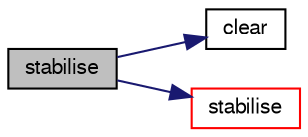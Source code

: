 digraph "stabilise"
{
  bgcolor="transparent";
  edge [fontname="FreeSans",fontsize="10",labelfontname="FreeSans",labelfontsize="10"];
  node [fontname="FreeSans",fontsize="10",shape=record];
  rankdir="LR";
  Node1 [label="stabilise",height=0.2,width=0.4,color="black", fillcolor="grey75", style="filled" fontcolor="black"];
  Node1 -> Node2 [color="midnightblue",fontsize="10",style="solid",fontname="FreeSans"];
  Node2 [label="clear",height=0.2,width=0.4,color="black",URL="$a04168.html#aa9e9f67112fc3908c263b76699044728"];
  Node1 -> Node3 [color="midnightblue",fontsize="10",style="solid",fontname="FreeSans"];
  Node3 [label="stabilise",height=0.2,width=0.4,color="red",URL="$a10237.html#a1f3543a73e4e73c68a5d03e4dba703dd"];
}
